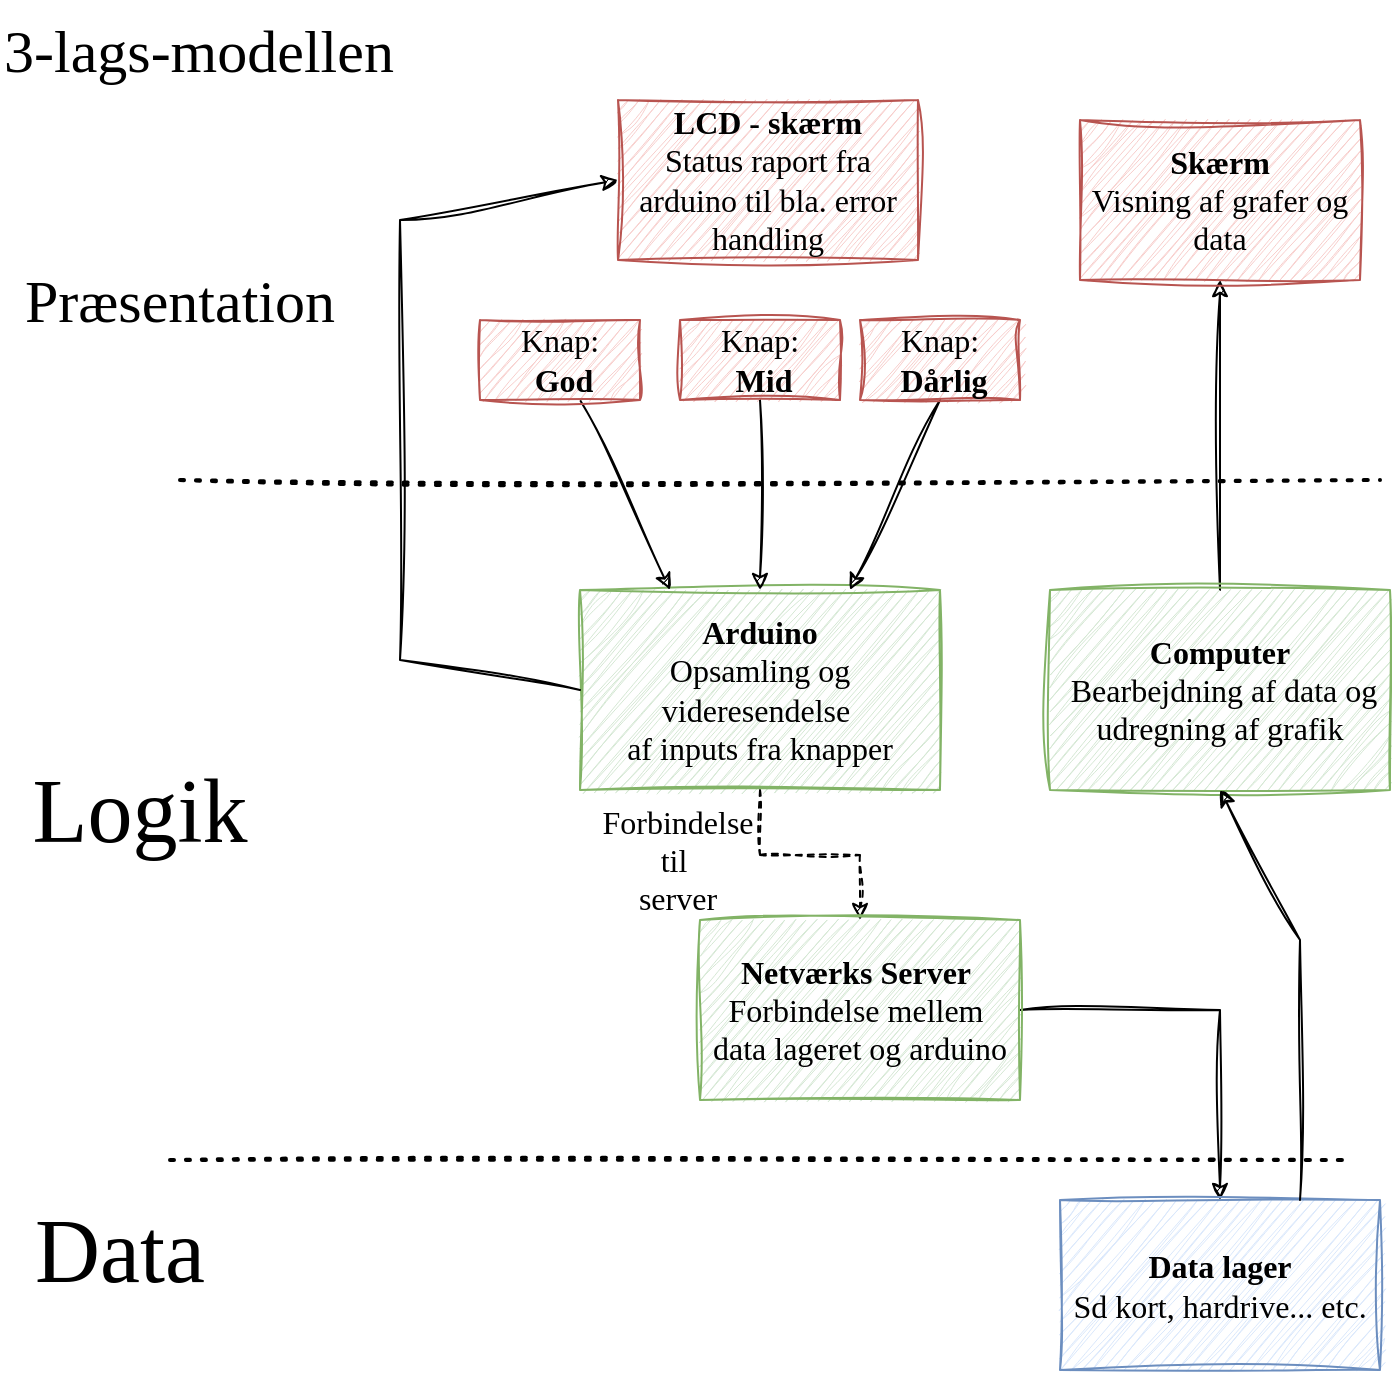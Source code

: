 <mxfile version="27.1.6">
  <diagram name="Page-1" id="mah8f2o3XtoLmWEHfsLt">
    <mxGraphModel dx="1221" dy="775" grid="1" gridSize="10" guides="1" tooltips="1" connect="1" arrows="1" fold="1" page="1" pageScale="1" pageWidth="827" pageHeight="1169" background="#ffffff" math="0" shadow="0">
      <root>
        <mxCell id="0" />
        <mxCell id="1" parent="0" />
        <mxCell id="Vh61-EgY5wXQA7KNxBiQ-1" value="" style="edgeStyle=orthogonalEdgeStyle;rounded=0;orthogonalLoop=1;jettySize=auto;html=1;dashed=1;sketch=1;curveFitting=1;jiggle=2;fontFamily=Single Day;fontSource=https%3A%2F%2Ffonts.googleapis.com%2Fcss%3Ffamily%3DSingle%2BDay;" parent="1" source="Vh61-EgY5wXQA7KNxBiQ-2" target="Vh61-EgY5wXQA7KNxBiQ-13" edge="1">
          <mxGeometry relative="1" as="geometry" />
        </mxCell>
        <mxCell id="Vh61-EgY5wXQA7KNxBiQ-2" value="&lt;b&gt;Arduino&lt;/b&gt;&lt;div&gt;Opsamling og videresendelse&amp;nbsp;&lt;/div&gt;&lt;div&gt;af inputs fra knapper&lt;/div&gt;" style="rounded=0;whiteSpace=wrap;html=1;sketch=1;curveFitting=1;jiggle=2;fontFamily=Single Day;fontSource=https%3A%2F%2Ffonts.googleapis.com%2Fcss%3Ffamily%3DSingle%2BDay;fillColor=#d5e8d4;strokeColor=#82b366;fontSize=16;" parent="1" vertex="1">
          <mxGeometry x="320" y="335" width="180" height="100" as="geometry" />
        </mxCell>
        <mxCell id="Vh61-EgY5wXQA7KNxBiQ-3" value="" style="endArrow=classic;html=1;rounded=0;entryX=0.25;entryY=0;entryDx=0;entryDy=0;sketch=1;curveFitting=1;jiggle=2;fontFamily=Single Day;fontSource=https%3A%2F%2Ffonts.googleapis.com%2Fcss%3Ffamily%3DSingle%2BDay;" parent="1" target="Vh61-EgY5wXQA7KNxBiQ-2" edge="1">
          <mxGeometry width="50" height="50" relative="1" as="geometry">
            <mxPoint x="320" y="240" as="sourcePoint" />
            <mxPoint x="390" y="260" as="targetPoint" />
          </mxGeometry>
        </mxCell>
        <mxCell id="Vh61-EgY5wXQA7KNxBiQ-4" value="" style="endArrow=classic;html=1;rounded=0;entryX=0.5;entryY=0;entryDx=0;entryDy=0;sketch=1;curveFitting=1;jiggle=2;fontFamily=Single Day;fontSource=https%3A%2F%2Ffonts.googleapis.com%2Fcss%3Ffamily%3DSingle%2BDay;" parent="1" target="Vh61-EgY5wXQA7KNxBiQ-2" edge="1">
          <mxGeometry width="50" height="50" relative="1" as="geometry">
            <mxPoint x="410" y="240" as="sourcePoint" />
            <mxPoint x="390" y="260" as="targetPoint" />
          </mxGeometry>
        </mxCell>
        <mxCell id="Vh61-EgY5wXQA7KNxBiQ-5" value="" style="endArrow=classic;html=1;rounded=0;entryX=0.75;entryY=0;entryDx=0;entryDy=0;sketch=1;curveFitting=1;jiggle=2;fontFamily=Single Day;fontSource=https%3A%2F%2Ffonts.googleapis.com%2Fcss%3Ffamily%3DSingle%2BDay;" parent="1" target="Vh61-EgY5wXQA7KNxBiQ-2" edge="1">
          <mxGeometry width="50" height="50" relative="1" as="geometry">
            <mxPoint x="500" y="240" as="sourcePoint" />
            <mxPoint x="510" y="240" as="targetPoint" />
          </mxGeometry>
        </mxCell>
        <mxCell id="Vh61-EgY5wXQA7KNxBiQ-6" value="Knap:&lt;br&gt;&amp;nbsp;&lt;b&gt;God&lt;/b&gt;" style="rounded=0;whiteSpace=wrap;html=1;align=center;sketch=1;curveFitting=1;jiggle=2;fontFamily=Single Day;fontSource=https%3A%2F%2Ffonts.googleapis.com%2Fcss%3Ffamily%3DSingle%2BDay;fillColor=#f8cecc;strokeColor=#b85450;fontSize=16;" parent="1" vertex="1">
          <mxGeometry x="270" y="200" width="80" height="40" as="geometry" />
        </mxCell>
        <mxCell id="Vh61-EgY5wXQA7KNxBiQ-7" value="Knap:&lt;br&gt;&lt;b&gt;&amp;nbsp;Dårlig&lt;/b&gt;" style="rounded=0;whiteSpace=wrap;html=1;align=center;sketch=1;curveFitting=1;jiggle=2;fontFamily=Single Day;fontSource=https%3A%2F%2Ffonts.googleapis.com%2Fcss%3Ffamily%3DSingle%2BDay;fillColor=#f8cecc;strokeColor=#b85450;fontSize=16;" parent="1" vertex="1">
          <mxGeometry x="460" y="200" width="80" height="40" as="geometry" />
        </mxCell>
        <mxCell id="Vh61-EgY5wXQA7KNxBiQ-8" value="Knap:&lt;br&gt;&amp;nbsp;&lt;b&gt;Mid&lt;/b&gt;" style="rounded=0;whiteSpace=wrap;html=1;align=center;sketch=1;curveFitting=1;jiggle=2;fontFamily=Single Day;fontSource=https%3A%2F%2Ffonts.googleapis.com%2Fcss%3Ffamily%3DSingle%2BDay;fillColor=#f8cecc;strokeColor=#b85450;fontSize=16;" parent="1" vertex="1">
          <mxGeometry x="370" y="200" width="80" height="40" as="geometry" />
        </mxCell>
        <mxCell id="Vh61-EgY5wXQA7KNxBiQ-9" value="Forbindelse til&amp;nbsp;&lt;div&gt;server&lt;/div&gt;" style="text;html=1;align=center;verticalAlign=middle;whiteSpace=wrap;rounded=0;sketch=1;curveFitting=1;jiggle=2;fontFamily=Single Day;fontSource=https%3A%2F%2Ffonts.googleapis.com%2Fcss%3Ffamily%3DSingle%2BDay;fontSize=16;" parent="1" vertex="1">
          <mxGeometry x="339" y="455" width="60" height="30" as="geometry" />
        </mxCell>
        <mxCell id="Vh61-EgY5wXQA7KNxBiQ-10" value="&lt;b&gt;LCD - skærm&lt;/b&gt;&lt;div&gt;Status raport fra arduino til bla. error handling&lt;/div&gt;" style="rounded=0;whiteSpace=wrap;html=1;sketch=1;curveFitting=1;jiggle=2;fontFamily=Single Day;fontSource=https%3A%2F%2Ffonts.googleapis.com%2Fcss%3Ffamily%3DSingle%2BDay;fillColor=#f8cecc;strokeColor=#b85450;fontSize=16;" parent="1" vertex="1">
          <mxGeometry x="339" y="90" width="150" height="80" as="geometry" />
        </mxCell>
        <mxCell id="Vh61-EgY5wXQA7KNxBiQ-11" value="" style="endArrow=classic;html=1;rounded=0;entryX=0;entryY=0.5;entryDx=0;entryDy=0;exitX=0;exitY=0.5;exitDx=0;exitDy=0;sketch=1;curveFitting=1;jiggle=2;fontFamily=Single Day;fontSource=https%3A%2F%2Ffonts.googleapis.com%2Fcss%3Ffamily%3DSingle%2BDay;" parent="1" source="Vh61-EgY5wXQA7KNxBiQ-2" target="Vh61-EgY5wXQA7KNxBiQ-10" edge="1">
          <mxGeometry width="50" height="50" relative="1" as="geometry">
            <mxPoint x="110" y="420" as="sourcePoint" />
            <mxPoint x="390" y="390" as="targetPoint" />
            <Array as="points">
              <mxPoint x="230" y="370" />
              <mxPoint x="230" y="150" />
            </Array>
          </mxGeometry>
        </mxCell>
        <mxCell id="Vh61-EgY5wXQA7KNxBiQ-12" value="" style="edgeStyle=orthogonalEdgeStyle;rounded=0;orthogonalLoop=1;jettySize=auto;html=1;sketch=1;curveFitting=1;jiggle=2;fontFamily=Single Day;fontSource=https%3A%2F%2Ffonts.googleapis.com%2Fcss%3Ffamily%3DSingle%2BDay;" parent="1" source="Vh61-EgY5wXQA7KNxBiQ-13" target="Vh61-EgY5wXQA7KNxBiQ-19" edge="1">
          <mxGeometry relative="1" as="geometry" />
        </mxCell>
        <mxCell id="Vh61-EgY5wXQA7KNxBiQ-13" value="&lt;b&gt;Netværks Server&amp;nbsp;&lt;/b&gt;&lt;div&gt;Forbindelse mellem&amp;nbsp;&lt;br&gt;&lt;div&gt;data lageret og arduino&lt;/div&gt;&lt;/div&gt;" style="rounded=0;whiteSpace=wrap;html=1;sketch=1;curveFitting=1;jiggle=2;fontFamily=Single Day;fontSource=https%3A%2F%2Ffonts.googleapis.com%2Fcss%3Ffamily%3DSingle%2BDay;fillColor=#d5e8d4;strokeColor=#82b366;fontSize=16;" parent="1" vertex="1">
          <mxGeometry x="380" y="500" width="160" height="90" as="geometry" />
        </mxCell>
        <mxCell id="Vh61-EgY5wXQA7KNxBiQ-14" value="" style="endArrow=none;dashed=1;html=1;dashPattern=1 3;strokeWidth=2;rounded=0;sketch=1;curveFitting=1;jiggle=2;fontFamily=Single Day;fontSource=https%3A%2F%2Ffonts.googleapis.com%2Fcss%3Ffamily%3DSingle%2BDay;" parent="1" edge="1">
          <mxGeometry width="50" height="50" relative="1" as="geometry">
            <mxPoint x="120" y="280" as="sourcePoint" />
            <mxPoint x="720" y="280" as="targetPoint" />
          </mxGeometry>
        </mxCell>
        <mxCell id="Vh61-EgY5wXQA7KNxBiQ-15" value="" style="endArrow=none;dashed=1;html=1;dashPattern=1 3;strokeWidth=2;rounded=0;sketch=1;curveFitting=1;jiggle=2;fontFamily=Single Day;fontSource=https%3A%2F%2Ffonts.googleapis.com%2Fcss%3Ffamily%3DSingle%2BDay;" parent="1" edge="1">
          <mxGeometry width="50" height="50" relative="1" as="geometry">
            <mxPoint x="115" y="620" as="sourcePoint" />
            <mxPoint x="705" y="620" as="targetPoint" />
          </mxGeometry>
        </mxCell>
        <mxCell id="Vh61-EgY5wXQA7KNxBiQ-16" value="&lt;font style=&quot;font-size: 30px;&quot;&gt;Præsentation&lt;/font&gt;" style="text;html=1;align=center;verticalAlign=middle;whiteSpace=wrap;rounded=0;sketch=1;curveFitting=1;jiggle=2;fontFamily=Single Day;fontSource=https%3A%2F%2Ffonts.googleapis.com%2Fcss%3Ffamily%3DSingle%2BDay;" parent="1" vertex="1">
          <mxGeometry x="50" y="140" width="140" height="100" as="geometry" />
        </mxCell>
        <mxCell id="Vh61-EgY5wXQA7KNxBiQ-17" value="&lt;font style=&quot;font-size: 45px;&quot;&gt;Logik&lt;/font&gt;" style="text;html=1;align=center;verticalAlign=middle;whiteSpace=wrap;rounded=0;sketch=1;curveFitting=1;jiggle=2;fontFamily=Single Day;fontSource=https%3A%2F%2Ffonts.googleapis.com%2Fcss%3Ffamily%3DSingle%2BDay;" parent="1" vertex="1">
          <mxGeometry x="70" y="430" width="60" height="30" as="geometry" />
        </mxCell>
        <mxCell id="Vh61-EgY5wXQA7KNxBiQ-18" value="&lt;font style=&quot;font-size: 45px;&quot;&gt;Data&lt;/font&gt;" style="text;html=1;align=center;verticalAlign=middle;whiteSpace=wrap;rounded=0;sketch=1;curveFitting=1;jiggle=2;fontFamily=Single Day;fontSource=https%3A%2F%2Ffonts.googleapis.com%2Fcss%3Ffamily%3DSingle%2BDay;" parent="1" vertex="1">
          <mxGeometry x="60" y="650" width="60" height="30" as="geometry" />
        </mxCell>
        <mxCell id="Vh61-EgY5wXQA7KNxBiQ-19" value="&lt;b&gt;Data lager&lt;/b&gt;&lt;div&gt;Sd kort, hardrive... etc.&lt;/div&gt;" style="whiteSpace=wrap;html=1;rounded=0;sketch=1;curveFitting=1;jiggle=2;fontFamily=Single Day;fontSource=https%3A%2F%2Ffonts.googleapis.com%2Fcss%3Ffamily%3DSingle%2BDay;fillColor=#dae8fc;strokeColor=#6c8ebf;fontSize=16;" parent="1" vertex="1">
          <mxGeometry x="560" y="640" width="160" height="85" as="geometry" />
        </mxCell>
        <mxCell id="Vh61-EgY5wXQA7KNxBiQ-20" style="edgeStyle=orthogonalEdgeStyle;rounded=0;orthogonalLoop=1;jettySize=auto;html=1;sketch=1;curveFitting=1;jiggle=2;fontFamily=Single Day;fontSource=https%3A%2F%2Ffonts.googleapis.com%2Fcss%3Ffamily%3DSingle%2BDay;" parent="1" source="Vh61-EgY5wXQA7KNxBiQ-21" target="Vh61-EgY5wXQA7KNxBiQ-23" edge="1">
          <mxGeometry relative="1" as="geometry">
            <mxPoint x="620" y="160" as="targetPoint" />
          </mxGeometry>
        </mxCell>
        <mxCell id="Vh61-EgY5wXQA7KNxBiQ-21" value="&lt;b&gt;Computer&lt;/b&gt;&lt;div&gt;&amp;nbsp;Bearbejdning af data og udregning af grafik&lt;/div&gt;" style="rounded=0;whiteSpace=wrap;html=1;sketch=1;curveFitting=1;jiggle=2;fontFamily=Single Day;fontSource=https%3A%2F%2Ffonts.googleapis.com%2Fcss%3Ffamily%3DSingle%2BDay;fillColor=#d5e8d4;strokeColor=#82b366;fontSize=16;" parent="1" vertex="1">
          <mxGeometry x="555" y="335" width="170" height="100" as="geometry" />
        </mxCell>
        <mxCell id="Vh61-EgY5wXQA7KNxBiQ-22" value="" style="endArrow=classic;html=1;rounded=0;entryX=0.5;entryY=1;entryDx=0;entryDy=0;exitX=0.75;exitY=0;exitDx=0;exitDy=0;sketch=1;curveFitting=1;jiggle=2;fontFamily=Single Day;fontSource=https%3A%2F%2Ffonts.googleapis.com%2Fcss%3Ffamily%3DSingle%2BDay;" parent="1" source="Vh61-EgY5wXQA7KNxBiQ-19" target="Vh61-EgY5wXQA7KNxBiQ-21" edge="1">
          <mxGeometry width="50" height="50" relative="1" as="geometry">
            <mxPoint x="640" y="570" as="sourcePoint" />
            <mxPoint x="690" y="520" as="targetPoint" />
            <Array as="points">
              <mxPoint x="680" y="510" />
            </Array>
          </mxGeometry>
        </mxCell>
        <mxCell id="Vh61-EgY5wXQA7KNxBiQ-23" value="&lt;b&gt;Skærm&lt;/b&gt;&lt;div&gt;Visning af grafer og data&lt;/div&gt;" style="rounded=0;whiteSpace=wrap;html=1;sketch=1;curveFitting=1;jiggle=2;fontFamily=Single Day;fontSource=https%3A%2F%2Ffonts.googleapis.com%2Fcss%3Ffamily%3DSingle%2BDay;fillColor=#f8cecc;strokeColor=#b85450;fontSize=16;" parent="1" vertex="1">
          <mxGeometry x="570" y="100" width="140" height="80" as="geometry" />
        </mxCell>
        <mxCell id="mfWUhC2vxIp04WveHaG0-1" value="3-lags-modellen" style="text;html=1;align=left;verticalAlign=middle;resizable=0;points=[];autosize=1;strokeColor=none;fillColor=none;rounded=1;sketch=1;curveFitting=1;jiggle=2;fontSize=30;fontFamily=Single Day;fontSource=https%3A%2F%2Ffonts.googleapis.com%2Fcss%3Ffamily%3DSingle%2BDay;" vertex="1" parent="1">
          <mxGeometry x="30" y="40" width="200" height="50" as="geometry" />
        </mxCell>
      </root>
    </mxGraphModel>
  </diagram>
</mxfile>
